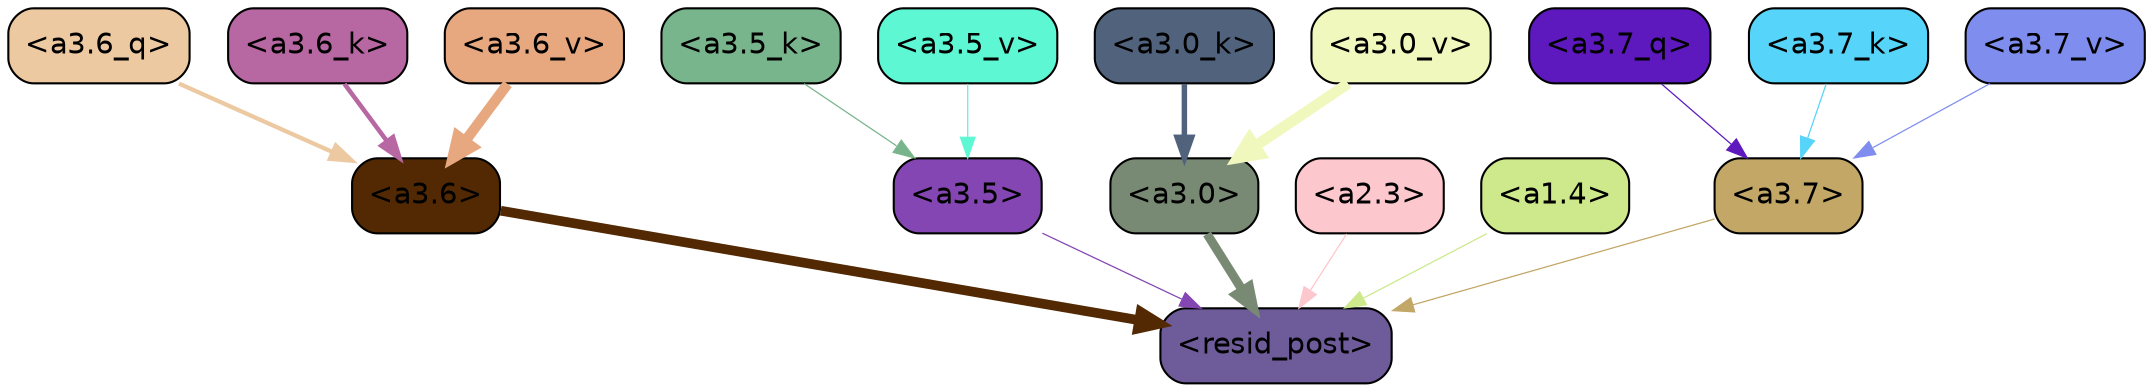 strict digraph "" {
	graph [bgcolor=transparent,
		layout=dot,
		overlap=false,
		splines=true
	];
	"<a3.7>"	[color=black,
		fillcolor="#c2a766",
		fontname=Helvetica,
		shape=box,
		style="filled, rounded"];
	"<resid_post>"	[color=black,
		fillcolor="#6e5b99",
		fontname=Helvetica,
		shape=box,
		style="filled, rounded"];
	"<a3.7>" -> "<resid_post>"	[color="#c2a766",
		penwidth=0.6];
	"<a3.6>"	[color=black,
		fillcolor="#522903",
		fontname=Helvetica,
		shape=box,
		style="filled, rounded"];
	"<a3.6>" -> "<resid_post>"	[color="#522903",
		penwidth=4.648244500160217];
	"<a3.5>"	[color=black,
		fillcolor="#8346b2",
		fontname=Helvetica,
		shape=box,
		style="filled, rounded"];
	"<a3.5>" -> "<resid_post>"	[color="#8346b2",
		penwidth=0.6];
	"<a3.0>"	[color=black,
		fillcolor="#798a74",
		fontname=Helvetica,
		shape=box,
		style="filled, rounded"];
	"<a3.0>" -> "<resid_post>"	[color="#798a74",
		penwidth=4.3288813829422];
	"<a2.3>"	[color=black,
		fillcolor="#fdc7ce",
		fontname=Helvetica,
		shape=box,
		style="filled, rounded"];
	"<a2.3>" -> "<resid_post>"	[color="#fdc7ce",
		penwidth=0.6];
	"<a1.4>"	[color=black,
		fillcolor="#cde98b",
		fontname=Helvetica,
		shape=box,
		style="filled, rounded"];
	"<a1.4>" -> "<resid_post>"	[color="#cde98b",
		penwidth=0.6];
	"<a3.7_q>"	[color=black,
		fillcolor="#5d19be",
		fontname=Helvetica,
		shape=box,
		style="filled, rounded"];
	"<a3.7_q>" -> "<a3.7>"	[color="#5d19be",
		penwidth=0.6];
	"<a3.6_q>"	[color=black,
		fillcolor="#ecc9a1",
		fontname=Helvetica,
		shape=box,
		style="filled, rounded"];
	"<a3.6_q>" -> "<a3.6>"	[color="#ecc9a1",
		penwidth=2.03758105635643];
	"<a3.7_k>"	[color=black,
		fillcolor="#57d4f9",
		fontname=Helvetica,
		shape=box,
		style="filled, rounded"];
	"<a3.7_k>" -> "<a3.7>"	[color="#57d4f9",
		penwidth=0.6];
	"<a3.6_k>"	[color=black,
		fillcolor="#b767a2",
		fontname=Helvetica,
		shape=box,
		style="filled, rounded"];
	"<a3.6_k>" -> "<a3.6>"	[color="#b767a2",
		penwidth=2.174198240041733];
	"<a3.5_k>"	[color=black,
		fillcolor="#79b58c",
		fontname=Helvetica,
		shape=box,
		style="filled, rounded"];
	"<a3.5_k>" -> "<a3.5>"	[color="#79b58c",
		penwidth=0.6];
	"<a3.0_k>"	[color=black,
		fillcolor="#51637c",
		fontname=Helvetica,
		shape=box,
		style="filled, rounded"];
	"<a3.0_k>" -> "<a3.0>"	[color="#51637c",
		penwidth=2.6274144649505615];
	"<a3.7_v>"	[color=black,
		fillcolor="#7f8eee",
		fontname=Helvetica,
		shape=box,
		style="filled, rounded"];
	"<a3.7_v>" -> "<a3.7>"	[color="#7f8eee",
		penwidth=0.6];
	"<a3.6_v>"	[color=black,
		fillcolor="#e7a87f",
		fontname=Helvetica,
		shape=box,
		style="filled, rounded"];
	"<a3.6_v>" -> "<a3.6>"	[color="#e7a87f",
		penwidth=5.002329230308533];
	"<a3.5_v>"	[color=black,
		fillcolor="#5df7d4",
		fontname=Helvetica,
		shape=box,
		style="filled, rounded"];
	"<a3.5_v>" -> "<a3.5>"	[color="#5df7d4",
		penwidth=0.6];
	"<a3.0_v>"	[color=black,
		fillcolor="#f1f8bd",
		fontname=Helvetica,
		shape=box,
		style="filled, rounded"];
	"<a3.0_v>" -> "<a3.0>"	[color="#f1f8bd",
		penwidth=5.188832879066467];
}
